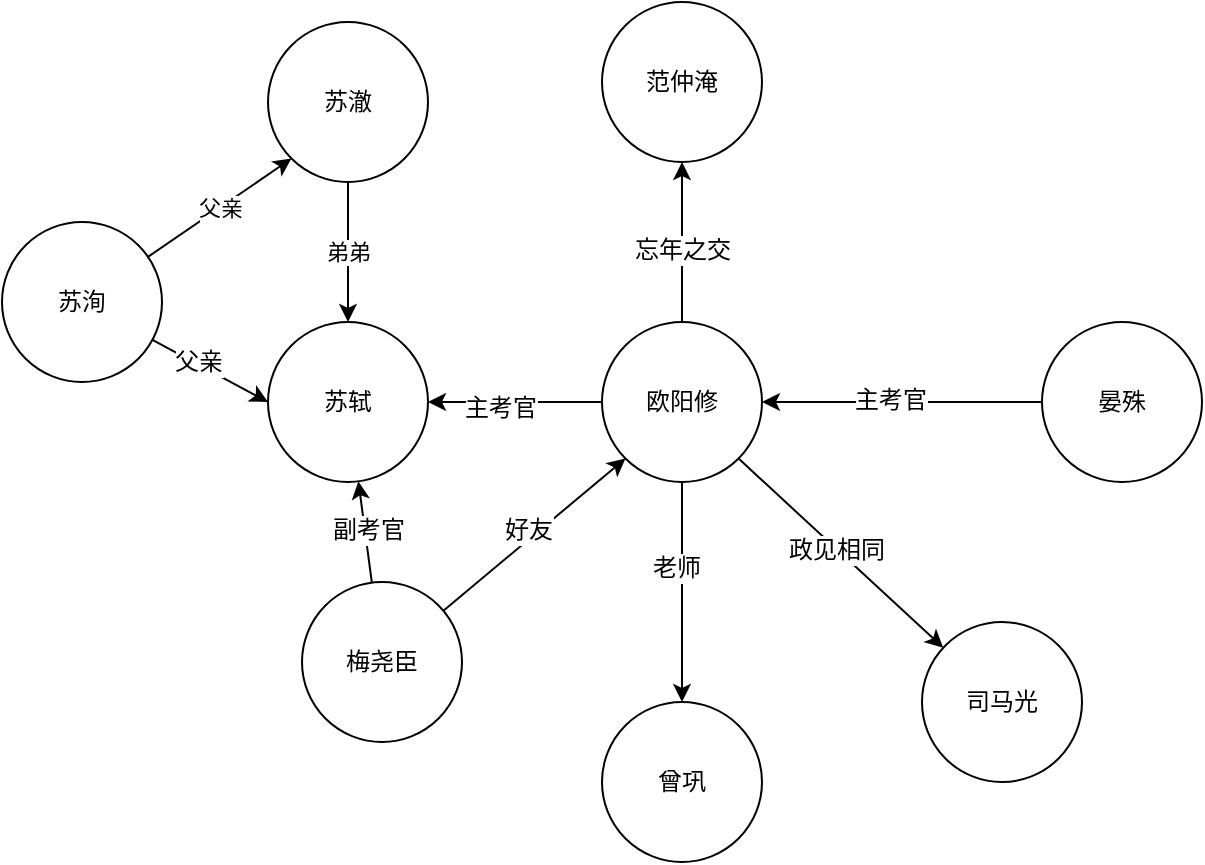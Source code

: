 <mxfile version="10.7.9" type="github"><diagram id="bTmxkvTBRUn0bJljOMiK" name="ç¬¬ 1 é¡µ"><mxGraphModel dx="1745" dy="616" grid="1" gridSize="10" guides="1" tooltips="1" connect="1" arrows="1" fold="1" page="1" pageScale="1" pageWidth="827" pageHeight="1169" math="0" shadow="0"><root><mxCell id="0"/><mxCell id="1" parent="0"/><mxCell id="oool9UytFhYBTO3Nz_0I-6" value="" style="edgeStyle=orthogonalEdgeStyle;rounded=0;orthogonalLoop=1;jettySize=auto;html=1;" parent="1" source="oool9UytFhYBTO3Nz_0I-1" target="oool9UytFhYBTO3Nz_0I-5" edge="1"><mxGeometry relative="1" as="geometry"/></mxCell><mxCell id="oool9UytFhYBTO3Nz_0I-7" value="老师" style="text;html=1;resizable=0;points=[];align=center;verticalAlign=middle;labelBackgroundColor=#ffffff;" parent="oool9UytFhYBTO3Nz_0I-6" vertex="1" connectable="0"><mxGeometry x="-0.225" y="-3" relative="1" as="geometry"><mxPoint as="offset"/></mxGeometry></mxCell><mxCell id="oool9UytFhYBTO3Nz_0I-9" value="" style="edgeStyle=orthogonalEdgeStyle;rounded=0;orthogonalLoop=1;jettySize=auto;html=1;" parent="1" source="oool9UytFhYBTO3Nz_0I-1" target="oool9UytFhYBTO3Nz_0I-8" edge="1"><mxGeometry relative="1" as="geometry"/></mxCell><mxCell id="oool9UytFhYBTO3Nz_0I-10" value="主考官" style="text;html=1;resizable=0;points=[];align=center;verticalAlign=middle;labelBackgroundColor=#ffffff;" parent="oool9UytFhYBTO3Nz_0I-9" vertex="1" connectable="0"><mxGeometry x="0.175" y="3" relative="1" as="geometry"><mxPoint as="offset"/></mxGeometry></mxCell><mxCell id="oool9UytFhYBTO3Nz_0I-14" value="" style="edgeStyle=orthogonalEdgeStyle;rounded=0;orthogonalLoop=1;jettySize=auto;html=1;" parent="1" source="oool9UytFhYBTO3Nz_0I-1" target="oool9UytFhYBTO3Nz_0I-13" edge="1"><mxGeometry relative="1" as="geometry"/></mxCell><mxCell id="oool9UytFhYBTO3Nz_0I-15" value="忘年之交" style="text;html=1;resizable=0;points=[];align=center;verticalAlign=middle;labelBackgroundColor=#ffffff;" parent="oool9UytFhYBTO3Nz_0I-14" vertex="1" connectable="0"><mxGeometry x="-0.1" relative="1" as="geometry"><mxPoint as="offset"/></mxGeometry></mxCell><mxCell id="oool9UytFhYBTO3Nz_0I-1" value="欧阳修" style="ellipse;whiteSpace=wrap;html=1;aspect=fixed;" parent="1" vertex="1"><mxGeometry x="280" y="280" width="80" height="80" as="geometry"/></mxCell><mxCell id="oool9UytFhYBTO3Nz_0I-13" value="范仲淹" style="ellipse;whiteSpace=wrap;html=1;aspect=fixed;" parent="1" vertex="1"><mxGeometry x="280" y="120" width="80" height="80" as="geometry"/></mxCell><mxCell id="oool9UytFhYBTO3Nz_0I-8" value="苏轼" style="ellipse;whiteSpace=wrap;html=1;aspect=fixed;" parent="1" vertex="1"><mxGeometry x="113" y="280" width="80" height="80" as="geometry"/></mxCell><mxCell id="oool9UytFhYBTO3Nz_0I-5" value="曾巩" style="ellipse;whiteSpace=wrap;html=1;aspect=fixed;" parent="1" vertex="1"><mxGeometry x="280" y="470" width="80" height="80" as="geometry"/></mxCell><mxCell id="oool9UytFhYBTO3Nz_0I-11" style="edgeStyle=orthogonalEdgeStyle;rounded=0;orthogonalLoop=1;jettySize=auto;html=1;entryX=1;entryY=0.5;entryDx=0;entryDy=0;" parent="1" source="oool9UytFhYBTO3Nz_0I-3" target="oool9UytFhYBTO3Nz_0I-1" edge="1"><mxGeometry relative="1" as="geometry"/></mxCell><mxCell id="oool9UytFhYBTO3Nz_0I-12" value="主考官" style="text;html=1;resizable=0;points=[];align=center;verticalAlign=middle;labelBackgroundColor=#ffffff;" parent="oool9UytFhYBTO3Nz_0I-11" vertex="1" connectable="0"><mxGeometry x="0.086" y="-1" relative="1" as="geometry"><mxPoint as="offset"/></mxGeometry></mxCell><mxCell id="oool9UytFhYBTO3Nz_0I-3" value="晏殊&lt;br&gt;" style="ellipse;whiteSpace=wrap;html=1;aspect=fixed;" parent="1" vertex="1"><mxGeometry x="500" y="280" width="80" height="80" as="geometry"/></mxCell><mxCell id="oool9UytFhYBTO3Nz_0I-17" style="edgeStyle=orthogonalEdgeStyle;rounded=0;orthogonalLoop=1;jettySize=auto;html=1;entryX=1;entryY=1;entryDx=0;entryDy=0;strokeColor=none;curved=1;" parent="1" source="oool9UytFhYBTO3Nz_0I-16" target="oool9UytFhYBTO3Nz_0I-1" edge="1"><mxGeometry relative="1" as="geometry"/></mxCell><mxCell id="oool9UytFhYBTO3Nz_0I-19" style="rounded=0;orthogonalLoop=1;jettySize=auto;html=1;entryX=1;entryY=1;entryDx=0;entryDy=0;startArrow=classic;startFill=1;endArrow=none;endFill=0;" parent="1" source="oool9UytFhYBTO3Nz_0I-16" target="oool9UytFhYBTO3Nz_0I-1" edge="1"><mxGeometry relative="1" as="geometry"/></mxCell><mxCell id="oool9UytFhYBTO3Nz_0I-20" value="政见相同" style="text;html=1;resizable=0;points=[];align=center;verticalAlign=middle;labelBackgroundColor=#ffffff;" parent="oool9UytFhYBTO3Nz_0I-19" vertex="1" connectable="0"><mxGeometry x="0.048" relative="1" as="geometry"><mxPoint as="offset"/></mxGeometry></mxCell><mxCell id="oool9UytFhYBTO3Nz_0I-16" value="司马光" style="ellipse;whiteSpace=wrap;html=1;aspect=fixed;" parent="1" vertex="1"><mxGeometry x="440" y="430" width="80" height="80" as="geometry"/></mxCell><mxCell id="zc8ms8CbyxTxp79wbEz_-2" style="rounded=0;orthogonalLoop=1;jettySize=auto;html=1;entryX=0;entryY=1;entryDx=0;entryDy=0;" edge="1" parent="1" source="zc8ms8CbyxTxp79wbEz_-1" target="oool9UytFhYBTO3Nz_0I-1"><mxGeometry relative="1" as="geometry"/></mxCell><mxCell id="zc8ms8CbyxTxp79wbEz_-3" value="好友" style="text;html=1;resizable=0;points=[];align=center;verticalAlign=middle;labelBackgroundColor=#ffffff;" vertex="1" connectable="0" parent="zc8ms8CbyxTxp79wbEz_-2"><mxGeometry x="-0.02" y="4" relative="1" as="geometry"><mxPoint as="offset"/></mxGeometry></mxCell><mxCell id="zc8ms8CbyxTxp79wbEz_-4" style="edgeStyle=none;rounded=0;orthogonalLoop=1;jettySize=auto;html=1;" edge="1" parent="1" source="zc8ms8CbyxTxp79wbEz_-1" target="oool9UytFhYBTO3Nz_0I-8"><mxGeometry relative="1" as="geometry"/></mxCell><mxCell id="zc8ms8CbyxTxp79wbEz_-5" value="副考官" style="text;html=1;resizable=0;points=[];align=center;verticalAlign=middle;labelBackgroundColor=#ffffff;" vertex="1" connectable="0" parent="zc8ms8CbyxTxp79wbEz_-4"><mxGeometry x="0.031" y="-1" relative="1" as="geometry"><mxPoint as="offset"/></mxGeometry></mxCell><mxCell id="zc8ms8CbyxTxp79wbEz_-1" value="梅尧臣" style="ellipse;whiteSpace=wrap;html=1;aspect=fixed;" vertex="1" parent="1"><mxGeometry x="130" y="410" width="80" height="80" as="geometry"/></mxCell><mxCell id="zc8ms8CbyxTxp79wbEz_-7" value="弟弟" style="edgeStyle=none;rounded=0;orthogonalLoop=1;jettySize=auto;html=1;entryX=0.5;entryY=0;entryDx=0;entryDy=0;" edge="1" parent="1" source="zc8ms8CbyxTxp79wbEz_-6" target="oool9UytFhYBTO3Nz_0I-8"><mxGeometry relative="1" as="geometry"/></mxCell><mxCell id="zc8ms8CbyxTxp79wbEz_-6" value="苏澈" style="ellipse;whiteSpace=wrap;html=1;aspect=fixed;" vertex="1" parent="1"><mxGeometry x="113" y="130" width="80" height="80" as="geometry"/></mxCell><mxCell id="zc8ms8CbyxTxp79wbEz_-9" style="edgeStyle=none;rounded=0;orthogonalLoop=1;jettySize=auto;html=1;entryX=0;entryY=0.5;entryDx=0;entryDy=0;" edge="1" parent="1" source="zc8ms8CbyxTxp79wbEz_-8" target="oool9UytFhYBTO3Nz_0I-8"><mxGeometry relative="1" as="geometry"/></mxCell><mxCell id="zc8ms8CbyxTxp79wbEz_-11" value="父亲" style="text;html=1;resizable=0;points=[];align=center;verticalAlign=middle;labelBackgroundColor=#ffffff;" vertex="1" connectable="0" parent="zc8ms8CbyxTxp79wbEz_-9"><mxGeometry x="-0.229" y="1" relative="1" as="geometry"><mxPoint as="offset"/></mxGeometry></mxCell><mxCell id="zc8ms8CbyxTxp79wbEz_-10" value="父亲" style="edgeStyle=none;rounded=0;orthogonalLoop=1;jettySize=auto;html=1;entryX=0;entryY=1;entryDx=0;entryDy=0;" edge="1" parent="1" source="zc8ms8CbyxTxp79wbEz_-8" target="zc8ms8CbyxTxp79wbEz_-6"><mxGeometry relative="1" as="geometry"/></mxCell><mxCell id="zc8ms8CbyxTxp79wbEz_-8" value="苏洵&lt;br&gt;" style="ellipse;whiteSpace=wrap;html=1;aspect=fixed;" vertex="1" parent="1"><mxGeometry x="-20" y="230" width="80" height="80" as="geometry"/></mxCell></root></mxGraphModel></diagram></mxfile>